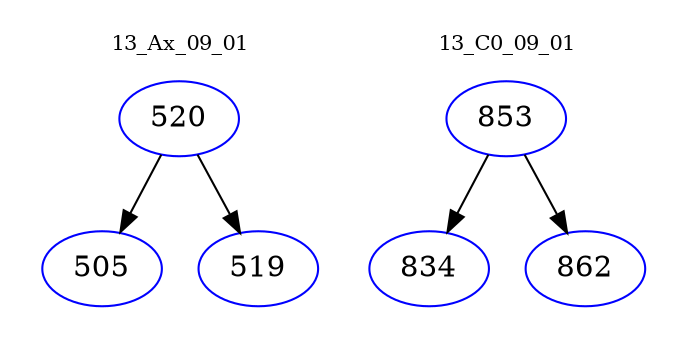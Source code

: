 digraph{
subgraph cluster_0 {
color = white
label = "13_Ax_09_01";
fontsize=10;
T0_520 [label="520", color="blue"]
T0_520 -> T0_505 [color="black"]
T0_505 [label="505", color="blue"]
T0_520 -> T0_519 [color="black"]
T0_519 [label="519", color="blue"]
}
subgraph cluster_1 {
color = white
label = "13_C0_09_01";
fontsize=10;
T1_853 [label="853", color="blue"]
T1_853 -> T1_834 [color="black"]
T1_834 [label="834", color="blue"]
T1_853 -> T1_862 [color="black"]
T1_862 [label="862", color="blue"]
}
}
